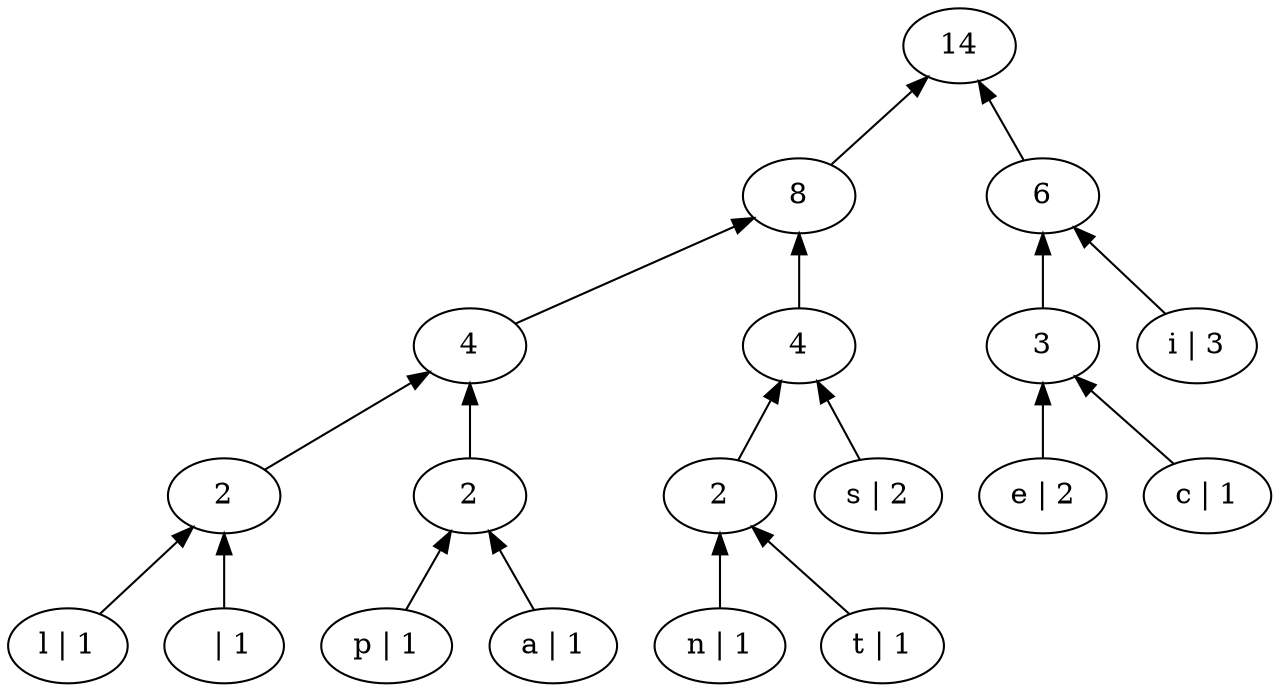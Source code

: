 digraph "Huffman.pdf" {
	graph [rankdir=BT]
	0 [label=14]
	1 [label=8]
	1 -> 0
	2 [label=4]
	2 -> 1
	3 [label=2]
	3 -> 2
	4 [label="l | 1"]
	4 -> 3
	5 [label="  | 1"]
	5 -> 3
	6 [label=2]
	6 -> 2
	7 [label="p | 1"]
	7 -> 6
	8 [label="a | 1"]
	8 -> 6
	9 [label=4]
	9 -> 1
	10 [label=2]
	10 -> 9
	11 [label="n | 1"]
	11 -> 10
	12 [label="t | 1"]
	12 -> 10
	13 [label="s | 2"]
	13 -> 9
	14 [label=6]
	14 -> 0
	15 [label=3]
	15 -> 14
	16 [label="e | 2"]
	16 -> 15
	17 [label="c | 1"]
	17 -> 15
	18 [label="i | 3"]
	18 -> 14
}
